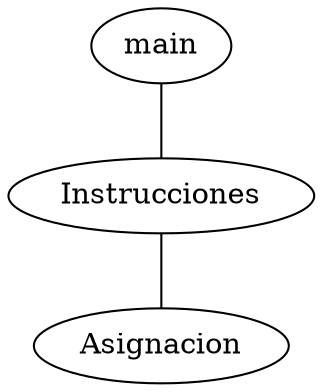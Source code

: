 graph {
	<instrucciones.Asignacion object at 0x7f1a0cf8bdf0> [label=Asignacion]
	"[<instrucciones.Asignacion object at 0x7f1a0cf8bdf0>]" [label=Instrucciones]
	"[<instrucciones.Asignacion object at 0x7f1a0cf8bdf0>]" -- <instrucciones.Asignacion object at 0x7f1a0cf8bdf0>
	<instrucciones.EtiquetaMain object at 0x7f1a0cf8bdc0> [label=main]
	<instrucciones.EtiquetaMain object at 0x7f1a0cf8bdc0> -- "[<instrucciones.Asignacion object at 0x7f1a0cf8bdf0>]"
}
